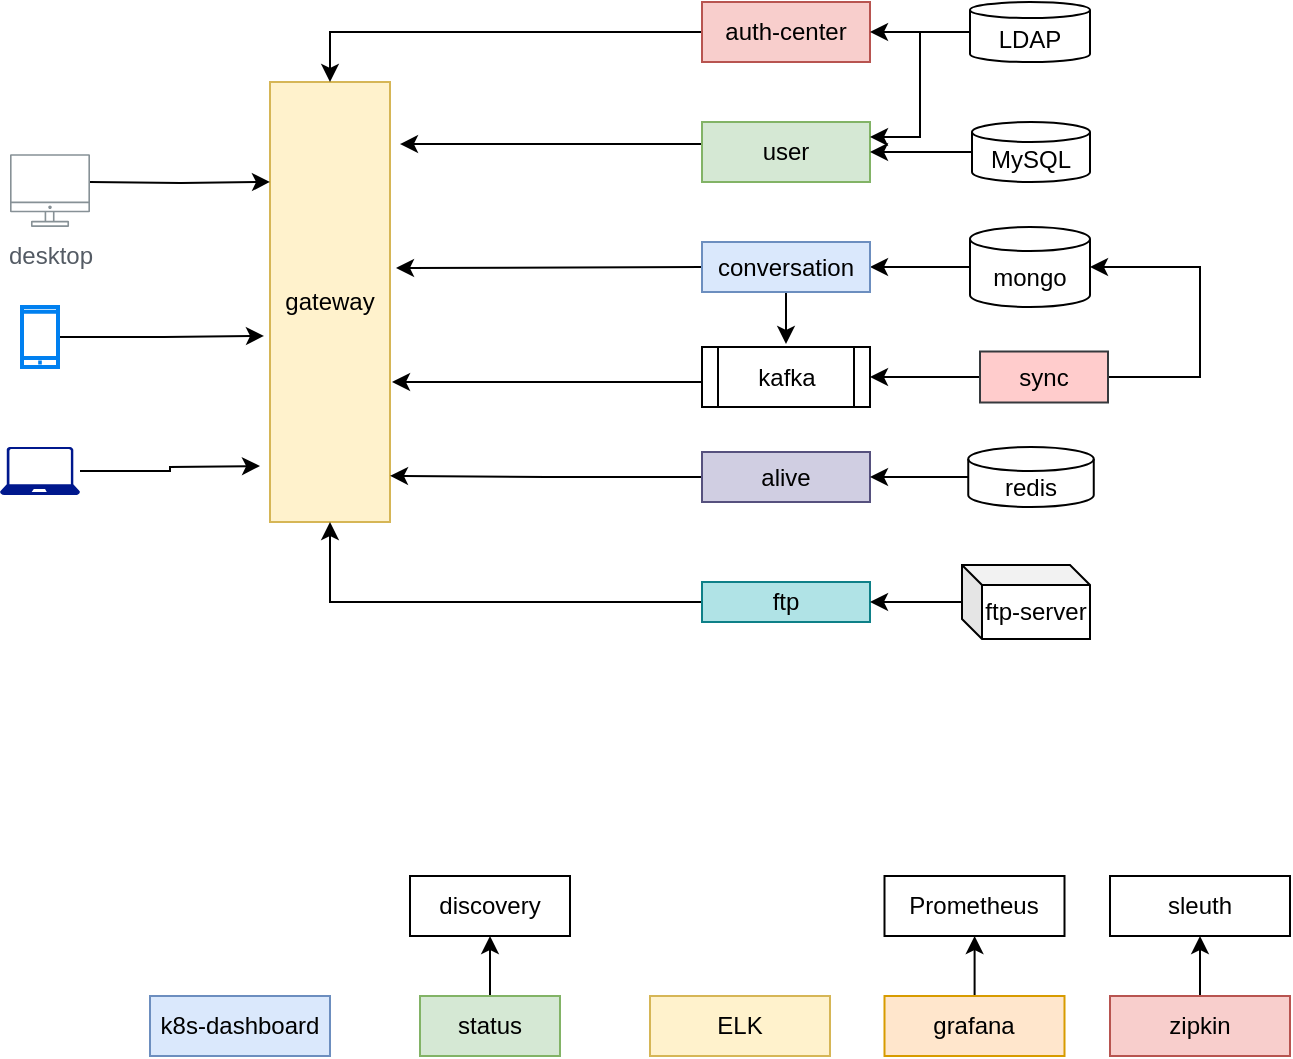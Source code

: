 <mxfile version="14.7.4" type="embed"><diagram id="2lWgwfLWlpWlm0RH_cGB" name="Page-1"><mxGraphModel dx="624" dy="503" grid="1" gridSize="10" guides="1" tooltips="1" connect="1" arrows="1" fold="1" page="1" pageScale="1" pageWidth="1169" pageHeight="827" math="0" shadow="0"><root><mxCell id="0"/><mxCell id="1" parent="0"/><mxCell id="ovoNfdYj4RalNDtBUMb1-1" value="gateway" style="rounded=0;whiteSpace=wrap;html=1;fillColor=#fff2cc;strokeColor=#d6b656;" parent="1" vertex="1"><mxGeometry x="230" y="203" width="60" height="220" as="geometry"/></mxCell><mxCell id="ovoNfdYj4RalNDtBUMb1-112" style="edgeStyle=orthogonalEdgeStyle;rounded=0;orthogonalLoop=1;jettySize=auto;html=1;entryX=1.083;entryY=0.141;entryDx=0;entryDy=0;entryPerimeter=0;" parent="1" source="ovoNfdYj4RalNDtBUMb1-2" target="ovoNfdYj4RalNDtBUMb1-1" edge="1"><mxGeometry relative="1" as="geometry"><Array as="points"><mxPoint x="410" y="234"/><mxPoint x="410" y="234"/></Array></mxGeometry></mxCell><mxCell id="ovoNfdYj4RalNDtBUMb1-2" value="user" style="rounded=0;whiteSpace=wrap;html=1;fillColor=#d5e8d4;strokeColor=#82b366;" parent="1" vertex="1"><mxGeometry x="446" y="223" width="84" height="30" as="geometry"/></mxCell><mxCell id="0U2jjpm3QJGgat8UiMAq-1" value="" style="edgeStyle=orthogonalEdgeStyle;rounded=0;orthogonalLoop=1;jettySize=auto;html=1;entryX=1;entryY=0.5;entryDx=0;entryDy=0;" parent="1" source="ovoNfdYj4RalNDtBUMb1-4" target="ovoNfdYj4RalNDtBUMb1-2" edge="1"><mxGeometry relative="1" as="geometry"/></mxCell><mxCell id="ovoNfdYj4RalNDtBUMb1-4" value="MySQL" style="shape=cylinder3;whiteSpace=wrap;html=1;boundedLbl=1;backgroundOutline=1;size=5;" parent="1" vertex="1"><mxGeometry x="581" y="223" width="59" height="30" as="geometry"/></mxCell><mxCell id="ovoNfdYj4RalNDtBUMb1-21" value="" style="edgeStyle=orthogonalEdgeStyle;rounded=0;orthogonalLoop=1;jettySize=auto;html=1;" parent="1" edge="1"><mxGeometry relative="1" as="geometry"><mxPoint x="291" y="353" as="targetPoint"/><Array as="points"><mxPoint x="310" y="353"/><mxPoint x="310" y="353"/></Array><mxPoint x="446" y="353" as="sourcePoint"/></mxGeometry></mxCell><mxCell id="ovoNfdYj4RalNDtBUMb1-8" value="kafka" style="shape=process;whiteSpace=wrap;html=1;backgroundOutline=1;" parent="1" vertex="1"><mxGeometry x="446" y="335.5" width="84" height="30" as="geometry"/></mxCell><mxCell id="ovoNfdYj4RalNDtBUMb1-104" style="edgeStyle=orthogonalEdgeStyle;rounded=0;orthogonalLoop=1;jettySize=auto;html=1;entryX=0.5;entryY=0;entryDx=0;entryDy=0;" parent="1" source="ovoNfdYj4RalNDtBUMb1-10" target="ovoNfdYj4RalNDtBUMb1-1" edge="1"><mxGeometry relative="1" as="geometry"/></mxCell><mxCell id="ovoNfdYj4RalNDtBUMb1-10" value="auth-center" style="rounded=0;whiteSpace=wrap;html=1;fillColor=#f8cecc;strokeColor=#b85450;" parent="1" vertex="1"><mxGeometry x="446" y="163" width="84" height="30" as="geometry"/></mxCell><mxCell id="ovoNfdYj4RalNDtBUMb1-109" style="edgeStyle=orthogonalEdgeStyle;rounded=0;orthogonalLoop=1;jettySize=auto;html=1;entryX=-0.05;entryY=0.577;entryDx=0;entryDy=0;entryPerimeter=0;" parent="1" source="ovoNfdYj4RalNDtBUMb1-14" target="ovoNfdYj4RalNDtBUMb1-1" edge="1"><mxGeometry relative="1" as="geometry"/></mxCell><mxCell id="ovoNfdYj4RalNDtBUMb1-14" value="" style="html=1;verticalLabelPosition=bottom;align=center;labelBackgroundColor=#ffffff;verticalAlign=top;strokeWidth=2;strokeColor=#0080F0;shadow=0;dashed=0;shape=mxgraph.ios7.icons.smartphone;" parent="1" vertex="1"><mxGeometry x="106" y="315.5" width="18" height="30" as="geometry"/></mxCell><mxCell id="ovoNfdYj4RalNDtBUMb1-110" style="edgeStyle=orthogonalEdgeStyle;rounded=0;orthogonalLoop=1;jettySize=auto;html=1;" parent="1" source="ovoNfdYj4RalNDtBUMb1-15" edge="1"><mxGeometry relative="1" as="geometry"><mxPoint x="225" y="395" as="targetPoint"/></mxGeometry></mxCell><mxCell id="ovoNfdYj4RalNDtBUMb1-15" value="" style="aspect=fixed;pointerEvents=1;shadow=0;dashed=0;html=1;strokeColor=none;labelPosition=center;verticalLabelPosition=bottom;verticalAlign=top;align=center;fillColor=#00188D;shape=mxgraph.azure.laptop" parent="1" vertex="1"><mxGeometry x="95" y="385.5" width="40" height="24" as="geometry"/></mxCell><mxCell id="ovoNfdYj4RalNDtBUMb1-103" style="edgeStyle=orthogonalEdgeStyle;rounded=0;orthogonalLoop=1;jettySize=auto;html=1;entryX=1;entryY=0.895;entryDx=0;entryDy=0;entryPerimeter=0;" parent="1" source="ovoNfdYj4RalNDtBUMb1-24" target="ovoNfdYj4RalNDtBUMb1-1" edge="1"><mxGeometry relative="1" as="geometry"><mxPoint x="320" y="373" as="targetPoint"/></mxGeometry></mxCell><mxCell id="ovoNfdYj4RalNDtBUMb1-24" value="alive" style="rounded=0;whiteSpace=wrap;html=1;fillColor=#d0cee2;strokeColor=#56517e;" parent="1" vertex="1"><mxGeometry x="446" y="388" width="84" height="25" as="geometry"/></mxCell><mxCell id="0U2jjpm3QJGgat8UiMAq-2" value="" style="edgeStyle=orthogonalEdgeStyle;rounded=0;orthogonalLoop=1;jettySize=auto;html=1;" parent="1" source="ovoNfdYj4RalNDtBUMb1-25" target="ovoNfdYj4RalNDtBUMb1-24" edge="1"><mxGeometry relative="1" as="geometry"/></mxCell><mxCell id="ovoNfdYj4RalNDtBUMb1-25" value="redis" style="shape=cylinder3;whiteSpace=wrap;html=1;boundedLbl=1;backgroundOutline=1;size=6;" parent="1" vertex="1"><mxGeometry x="579.13" y="385.5" width="62.75" height="30" as="geometry"/></mxCell><mxCell id="ovoNfdYj4RalNDtBUMb1-31" style="edgeStyle=orthogonalEdgeStyle;rounded=0;orthogonalLoop=1;jettySize=auto;html=1;entryX=0.5;entryY=1;entryDx=0;entryDy=0;" parent="1" source="ovoNfdYj4RalNDtBUMb1-29" target="ovoNfdYj4RalNDtBUMb1-1" edge="1"><mxGeometry relative="1" as="geometry"><mxPoint x="326" y="463" as="targetPoint"/><Array as="points"><mxPoint x="260" y="463"/></Array></mxGeometry></mxCell><mxCell id="ovoNfdYj4RalNDtBUMb1-29" value="ftp" style="rounded=0;whiteSpace=wrap;html=1;fillColor=#b0e3e6;strokeColor=#0e8088;" parent="1" vertex="1"><mxGeometry x="446" y="453" width="84" height="20" as="geometry"/></mxCell><mxCell id="0U2jjpm3QJGgat8UiMAq-4" style="edgeStyle=orthogonalEdgeStyle;rounded=0;orthogonalLoop=1;jettySize=auto;html=1;entryX=1;entryY=0.5;entryDx=0;entryDy=0;entryPerimeter=0;" parent="1" source="ovoNfdYj4RalNDtBUMb1-32" target="ovoNfdYj4RalNDtBUMb1-33" edge="1"><mxGeometry relative="1" as="geometry"><Array as="points"><mxPoint x="695" y="296"/></Array></mxGeometry></mxCell><mxCell id="q25Bx-HvlxH6gXGjlnod-2" value="" style="edgeStyle=orthogonalEdgeStyle;rounded=0;orthogonalLoop=1;jettySize=auto;html=1;entryX=1;entryY=0.5;entryDx=0;entryDy=0;" parent="1" source="ovoNfdYj4RalNDtBUMb1-32" target="ovoNfdYj4RalNDtBUMb1-8" edge="1"><mxGeometry relative="1" as="geometry"/></mxCell><mxCell id="ovoNfdYj4RalNDtBUMb1-32" value="sync" style="rounded=0;whiteSpace=wrap;html=1;fillColor=#ffcccc;strokeColor=#36393d;" parent="1" vertex="1"><mxGeometry x="585" y="337.75" width="64" height="25.5" as="geometry"/></mxCell><mxCell id="q25Bx-HvlxH6gXGjlnod-1" value="" style="edgeStyle=orthogonalEdgeStyle;rounded=0;orthogonalLoop=1;jettySize=auto;html=1;" parent="1" source="ovoNfdYj4RalNDtBUMb1-33" target="ovoNfdYj4RalNDtBUMb1-36" edge="1"><mxGeometry relative="1" as="geometry"/></mxCell><mxCell id="ovoNfdYj4RalNDtBUMb1-33" value="mongo" style="shape=cylinder3;whiteSpace=wrap;html=1;boundedLbl=1;backgroundOutline=1;size=6;" parent="1" vertex="1"><mxGeometry x="580" y="275.5" width="60" height="40" as="geometry"/></mxCell><mxCell id="ovoNfdYj4RalNDtBUMb1-38" style="edgeStyle=orthogonalEdgeStyle;rounded=0;orthogonalLoop=1;jettySize=auto;html=1;exitX=0;exitY=0.5;exitDx=0;exitDy=0;" parent="1" source="ovoNfdYj4RalNDtBUMb1-36" edge="1"><mxGeometry relative="1" as="geometry"><mxPoint x="293" y="296" as="targetPoint"/><Array as="points"><mxPoint x="293" y="296"/></Array></mxGeometry></mxCell><mxCell id="q25Bx-HvlxH6gXGjlnod-3" value="" style="edgeStyle=orthogonalEdgeStyle;rounded=0;orthogonalLoop=1;jettySize=auto;html=1;" parent="1" source="ovoNfdYj4RalNDtBUMb1-36" edge="1"><mxGeometry relative="1" as="geometry"><mxPoint x="488" y="334" as="targetPoint"/></mxGeometry></mxCell><mxCell id="ovoNfdYj4RalNDtBUMb1-36" value="conversation" style="rounded=0;whiteSpace=wrap;html=1;fillColor=#dae8fc;strokeColor=#6c8ebf;" parent="1" vertex="1"><mxGeometry x="446" y="283" width="84" height="25" as="geometry"/></mxCell><mxCell id="ovoNfdYj4RalNDtBUMb1-40" value="discovery" style="rounded=0;whiteSpace=wrap;html=1;" parent="1" vertex="1"><mxGeometry x="300" y="600" width="80" height="30" as="geometry"/></mxCell><mxCell id="ovoNfdYj4RalNDtBUMb1-52" value="k8s-dashboard" style="rounded=0;whiteSpace=wrap;html=1;fillColor=#dae8fc;strokeColor=#6c8ebf;" parent="1" vertex="1"><mxGeometry x="170" y="660" width="90" height="30" as="geometry"/></mxCell><mxCell id="0U2jjpm3QJGgat8UiMAq-5" value="" style="edgeStyle=orthogonalEdgeStyle;rounded=0;orthogonalLoop=1;jettySize=auto;html=1;" parent="1" source="ovoNfdYj4RalNDtBUMb1-61" target="ovoNfdYj4RalNDtBUMb1-40" edge="1"><mxGeometry relative="1" as="geometry"/></mxCell><mxCell id="ovoNfdYj4RalNDtBUMb1-61" value="status" style="rounded=0;whiteSpace=wrap;html=1;fillColor=#d5e8d4;strokeColor=#82b366;" parent="1" vertex="1"><mxGeometry x="305" y="660" width="70" height="30" as="geometry"/></mxCell><mxCell id="ovoNfdYj4RalNDtBUMb1-63" value="" style="edgeStyle=orthogonalEdgeStyle;rounded=0;orthogonalLoop=1;jettySize=auto;html=1;" parent="1" source="ovoNfdYj4RalNDtBUMb1-62" target="ovoNfdYj4RalNDtBUMb1-29" edge="1"><mxGeometry relative="1" as="geometry"/></mxCell><mxCell id="ovoNfdYj4RalNDtBUMb1-62" value="ftp-server" style="shape=cube;whiteSpace=wrap;html=1;boundedLbl=1;backgroundOutline=1;darkOpacity=0.05;darkOpacity2=0.1;size=10;" parent="1" vertex="1"><mxGeometry x="576" y="444.5" width="64" height="37" as="geometry"/></mxCell><mxCell id="ovoNfdYj4RalNDtBUMb1-65" value="" style="edgeStyle=orthogonalEdgeStyle;rounded=0;orthogonalLoop=1;jettySize=auto;html=1;" parent="1" source="ovoNfdYj4RalNDtBUMb1-64" target="ovoNfdYj4RalNDtBUMb1-10" edge="1"><mxGeometry relative="1" as="geometry"/></mxCell><mxCell id="ovoNfdYj4RalNDtBUMb1-113" style="edgeStyle=orthogonalEdgeStyle;rounded=0;orthogonalLoop=1;jettySize=auto;html=1;entryX=1;entryY=0.25;entryDx=0;entryDy=0;" parent="1" source="ovoNfdYj4RalNDtBUMb1-64" target="ovoNfdYj4RalNDtBUMb1-2" edge="1"><mxGeometry relative="1" as="geometry"/></mxCell><mxCell id="ovoNfdYj4RalNDtBUMb1-64" value="LDAP" style="shape=cylinder3;whiteSpace=wrap;html=1;boundedLbl=1;backgroundOutline=1;size=4;" parent="1" vertex="1"><mxGeometry x="580" y="163" width="60" height="30" as="geometry"/></mxCell><mxCell id="ovoNfdYj4RalNDtBUMb1-111" style="edgeStyle=orthogonalEdgeStyle;rounded=0;orthogonalLoop=1;jettySize=auto;html=1;entryX=0;entryY=0.227;entryDx=0;entryDy=0;entryPerimeter=0;" parent="1" target="ovoNfdYj4RalNDtBUMb1-1" edge="1"><mxGeometry relative="1" as="geometry"><mxPoint x="140" y="253" as="sourcePoint"/></mxGeometry></mxCell><mxCell id="0U2jjpm3QJGgat8UiMAq-7" value="ELK" style="rounded=0;whiteSpace=wrap;html=1;fillColor=#fff2cc;strokeColor=#d6b656;" parent="1" vertex="1"><mxGeometry x="420" y="660" width="90" height="30" as="geometry"/></mxCell><mxCell id="0U2jjpm3QJGgat8UiMAq-10" value="" style="edgeStyle=orthogonalEdgeStyle;rounded=0;orthogonalLoop=1;jettySize=auto;html=1;" parent="1" source="0U2jjpm3QJGgat8UiMAq-8" target="0U2jjpm3QJGgat8UiMAq-9" edge="1"><mxGeometry relative="1" as="geometry"/></mxCell><mxCell id="0U2jjpm3QJGgat8UiMAq-8" value="grafana" style="rounded=0;whiteSpace=wrap;html=1;fillColor=#ffe6cc;strokeColor=#d79b00;" parent="1" vertex="1"><mxGeometry x="537.25" y="660" width="90" height="30" as="geometry"/></mxCell><mxCell id="0U2jjpm3QJGgat8UiMAq-9" value="Prometheus" style="rounded=0;whiteSpace=wrap;html=1;" parent="1" vertex="1"><mxGeometry x="537.25" y="600" width="90" height="30" as="geometry"/></mxCell><mxCell id="0U2jjpm3QJGgat8UiMAq-13" value="" style="edgeStyle=orthogonalEdgeStyle;rounded=0;orthogonalLoop=1;jettySize=auto;html=1;" parent="1" source="0U2jjpm3QJGgat8UiMAq-11" target="0U2jjpm3QJGgat8UiMAq-12" edge="1"><mxGeometry relative="1" as="geometry"/></mxCell><mxCell id="0U2jjpm3QJGgat8UiMAq-11" value="zipkin" style="rounded=0;whiteSpace=wrap;html=1;fillColor=#f8cecc;strokeColor=#b85450;" parent="1" vertex="1"><mxGeometry x="650" y="660" width="90" height="30" as="geometry"/></mxCell><mxCell id="0U2jjpm3QJGgat8UiMAq-12" value="sleuth" style="rounded=0;whiteSpace=wrap;html=1;" parent="1" vertex="1"><mxGeometry x="650" y="600" width="90" height="30" as="geometry"/></mxCell><mxCell id="q25Bx-HvlxH6gXGjlnod-14" value="desktop" style="outlineConnect=0;gradientColor=none;fontColor=#545B64;strokeColor=none;fillColor=#879196;dashed=0;verticalLabelPosition=bottom;verticalAlign=top;align=center;html=1;fontSize=12;fontStyle=0;aspect=fixed;shape=mxgraph.aws4.illustration_desktop;pointerEvents=1" parent="1" vertex="1"><mxGeometry x="100" y="239.1" width="40" height="36.4" as="geometry"/></mxCell></root></mxGraphModel></diagram></mxfile>